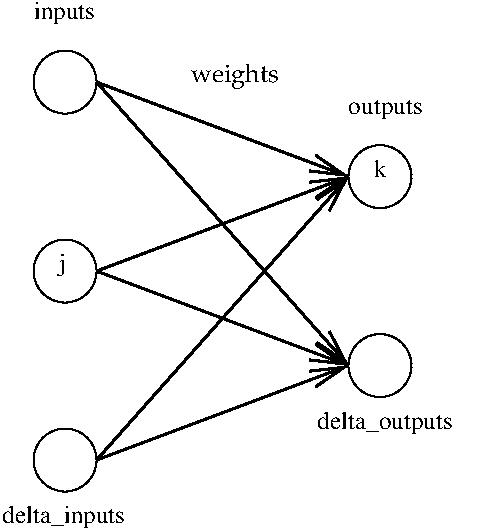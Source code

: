 #FIG 3.2  Produced by xfig version 3.2.5-alpha5
Landscape
Center
Metric
A4      
100.00
Single
-2
1200 2
1 3 0 1 0 7 50 -1 -1 0.000 1 0.0000 3150 2925 225 225 3150 2925 3150 3150
1 3 0 1 0 7 50 -1 -1 0.000 1 0.0000 3150 5625 225 225 3150 5625 3150 5400
1 3 0 1 0 7 50 -1 -1 0.000 1 0.0000 5400 4950 225 225 5400 4950 5400 4725
1 3 0 1 0 7 50 -1 -1 0.000 1 0.0000 5400 3600 225 225 5400 3600 5400 3375
1 3 0 1 0 7 50 -1 -1 0.000 1 0.0000 3150 4275 225 225 3150 4275 3150 4050
2 1 0 2 0 7 50 -1 -1 0.000 0 0 -1 1 0 2
	0 0 2.00 120.00 240.00
	 3375 2925 5175 3600
2 1 0 2 0 7 50 -1 -1 0.000 0 0 -1 1 0 2
	0 0 2.00 120.00 240.00
	 3375 4275 5175 3600
2 1 0 2 0 7 50 -1 -1 0.000 0 0 -1 1 0 2
	0 0 2.00 120.00 240.00
	 3375 5625 5175 3600
2 1 0 2 0 7 50 -1 -1 0.000 0 0 -1 1 0 2
	0 0 2.00 120.00 240.00
	 3375 4275 5175 4950
2 1 0 2 0 7 50 -1 -1 0.000 0 0 -1 1 0 2
	0 0 2.00 120.00 240.00
	 3375 5625 5175 4950
2 1 0 2 0 7 50 -1 -1 0.000 0 0 -1 1 0 2
	0 0 2.00 120.00 240.00
	 3375 2925 5175 4950
4 0 0 50 -1 28 12 0.0000 6 165 630 4050 2925 weights\001
4 0 0 50 -1 -1 12 0.0000 6 150 630 5175 3150 outputs\001
4 0 0 50 -1 -1 12 0.0000 6 150 540 2925 2475 inputs\001
4 0 0 50 -1 -1 12 0.0000 6 135 90 5355 3600 k\001
4 0 0 50 -1 -1 12 0.0000 6 150 90 3105 4275 j\001
4 0 0 50 -1 -1 12 0.0000 6 165 1080 2700 6075 delta_inputs\001
4 0 0 50 -1 -1 12 0.0000 6 165 1170 4950 5400 delta_outputs\001
